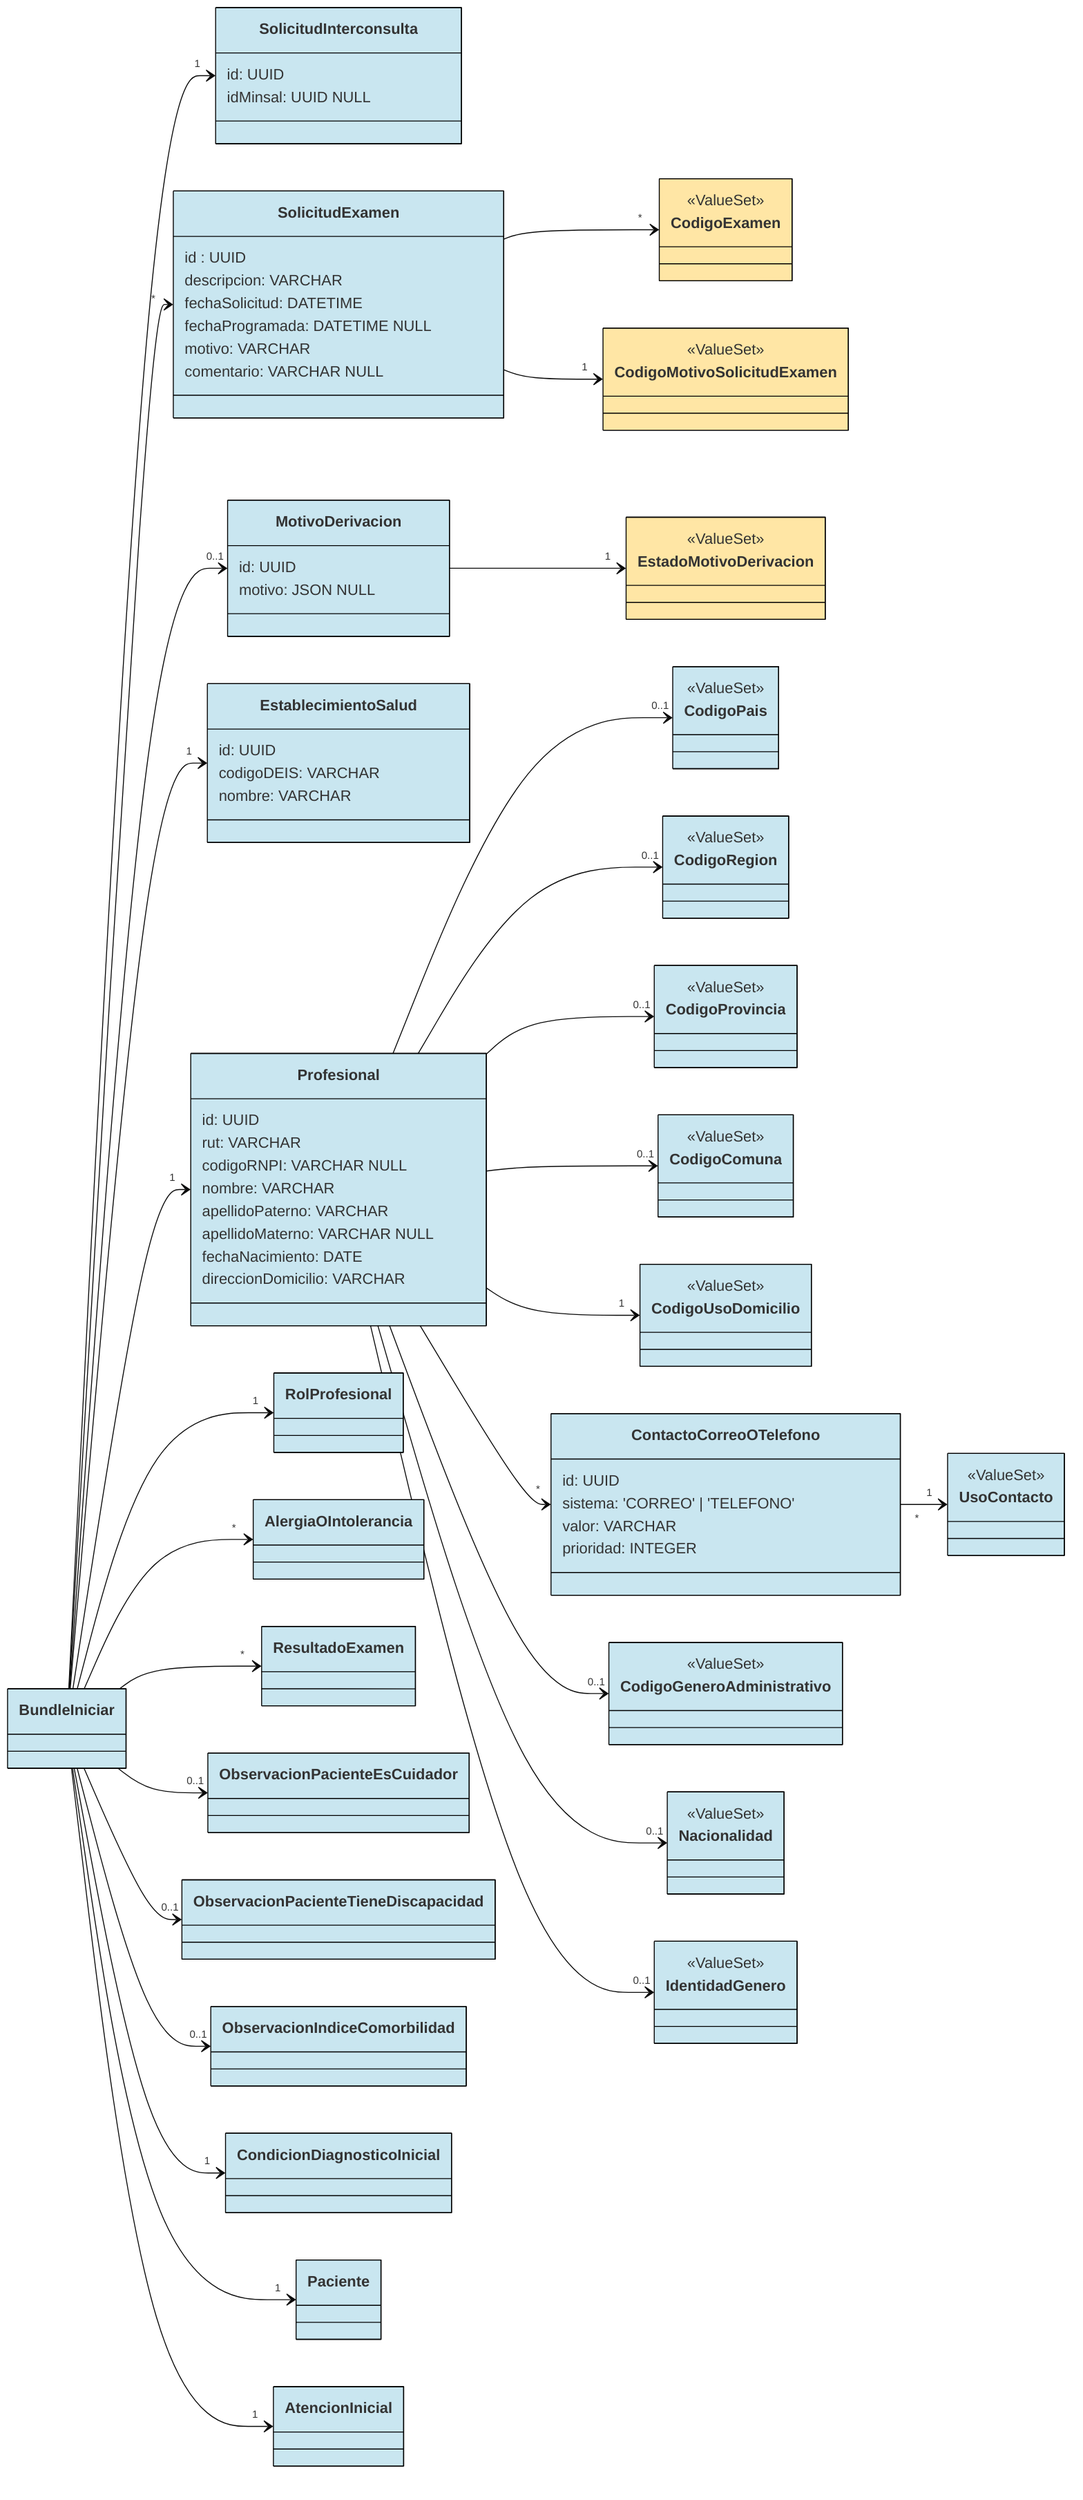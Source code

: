 ---
config:
  theme: base
  themeVariables:
    primaryBorderColor: "#000000"
    primaryColor: "#C9E6F0"
---

classDiagram
direction LR


class BundleIniciar { }

class SolicitudInterconsulta {
  id: UUID
  idMinsal: UUID NULL
  
}

%% --------------------------------------------------------------------------------------------------------

class SolicitudExamen {
  id : UUID

  %% Texto libre obligatorio para describir los exámenes solicitados.
  descripcion: VARCHAR

  %% Fecha en que se emite la solicitud.
  fechaSolicitud: DATETIME

  %% Fecha en la que ocurrirá el examen.
  fechaProgramada: DATETIME NULL

  %% Texto libre obligatorio para indicar el motivo de la solicitud.
  motivo: VARCHAR
  
  %% Comentario opcional. Admite formato MARKDOWN.
  comentario: VARCHAR NULL
}

class CodigoExamen {
  <<ValueSet>>
}

class CodigoMotivoSolicitudExamen {
  <<ValueSet>>
}
SolicitudExamen --> "1" CodigoMotivoSolicitudExamen
SolicitudExamen --> "*" CodigoExamen

link CodigoMotivoSolicitudExamen "https://hl7.org/fhir/R4/valueset-procedure-reason.html"
link CodigoExamen "https://build.fhir.org/ig/Minsal-CL/SIGTEv2-IG/ValueSet-CodigoExamen.html"
style CodigoMotivoSolicitudExamen fill:#FFE6A5
style CodigoExamen fill:#FFE6A5

%% --------------------------------------------------------------------------------------------------------

class MotivoDerivacion {
  id: UUID

  %% El motivo de derivación de la solicitud de interconsulta.
  motivo: JSON NULL
}

class EstadoMotivoDerivacion {
  <<ValueSet>>
}

MotivoDerivacion --> "1" EstadoMotivoDerivacion
link EstadoMotivoDerivacion "https://hl7.org/fhir/R4/valueset-questionnaire-answers-status.html"
style EstadoMotivoDerivacion fill:#FFE6A5




%% --------------------------------------------------------------------------------------------------------


class EstablecimientoSalud {
  id: UUID
  codigoDEIS: VARCHAR
  nombre: VARCHAR
}

%% --------------------------------------------------------------------------------------------------------


class Profesional {
  id: UUID
  rut: VARCHAR
  %% Codigo identificador en Registro Nacional de Prestadores Individuales, opcional.
  codigoRNPI: VARCHAR NULL

  nombre: VARCHAR
  apellidoPaterno: VARCHAR
  apellidoMaterno: VARCHAR NULL

  fechaNacimiento: DATE

  direccionDomicilio: VARCHAR

}

class CodigoPais { <<ValueSet>> }
link CodigoPais "https://hl7chile.cl/fhir/ig/clcore/1.9.2/ValueSet-CodPais.html"

class CodigoRegion { <<ValueSet>> }
link CodigoRegion "https://hl7chile.cl/fhir/ig/clcore/1.9.2/ValueSet-VSCodigosRegionesCL.html"

class CodigoProvincia { <<ValueSet>> }
link CodigoProvincia "https://hl7chile.cl/fhir/ig/clcore/1.9.2/ValueSet-VSCodigosProvinciasCL.html"

class CodigoComuna { <<ValueSet>> }
link CodigoComuna "https://hl7chile.cl/fhir/ig/clcore/1.9.2/ValueSet-VSCodigosComunaCL.html"

class CodigoUsoDomicilio { <<ValueSet>> }
link CodigoUsoDomicilio "http://hl7.org/fhir/R4/valueset-address-use.html"

class ContactoCorreoOTelefono {
  id: UUID
  sistema: 'CORREO' | 'TELEFONO'
  valor: VARCHAR
  prioridad: INTEGER
}

class UsoContacto { <<ValueSet>> }
link UsoContacto "https://hl7.org/fhir/R4/valueset-contact-point-use.html"

class CodigoGeneroAdministrativo { <<ValueSet>> }
link CodigoGeneroAdministrativo "https://hl7.org/fhir/R4/valueset-administrative-gender.html"

class CodigoGeneroAdministrativo { <<ValueSet>> }
link CodigoGeneroAdministrativo "https://hl7.org/fhir/R4/valueset-administrative-gender.html"

class Nacionalidad { <<ValueSet>> }
link Nacionalidad "https://hl7chile.cl/fhir/ig/clcore/1.9.2/ValueSet-CodPais.html"

class IdentidadGenero { <<ValueSet>> }
link IdentidadGenero "https://hl7chile.cl/fhir/ig/clcore/1.9.2/ValueSet-VSIdentidaddeGenero.html"

Profesional --> "0..1" Nacionalidad
Profesional --> "0..1" IdentidadGenero
Profesional --> "*" ContactoCorreoOTelefono
Profesional --> "0..1" CodigoGeneroAdministrativo
Profesional --> "1" CodigoUsoDomicilio

Profesional --> "0..1" CodigoPais
Profesional --> "0..1" CodigoRegion
Profesional --> "0..1" CodigoProvincia
Profesional --> "0..1" CodigoComuna
ContactoCorreoOTelefono "*" --> "1" UsoContacto




%% --------------------------------------------------------------------------------------------------------

class RolProfesional { }

class AlergiaOIntolerancia { }

class ResultadoExamen { }

class ObservacionPacienteEsCuidador { }

class ObservacionPacienteTieneDiscapacidad { }

class ObservacionIndiceComorbilidad { }

class CondicionDiagnosticoInicial { }

class Paciente { }

class AtencionInicial { }

%% SolicitudInterconsulta "1" <-- "1" BundleIniciar
%% SolicitudExamen "*" <-- "1" BundleIniciar
%% MotivoDerivacion "0..1" <-- "1" BundleIniciar
%% EstablecimientoSalud "1" <-- "1" BundleIniciar
%% Profesional "1" <-- "1" BundleIniciar
%% RolProfesional "1" <-- "1" BundleIniciar
%% AlergiaOIntolerancia "*" <-- "1" BundleIniciar
%% ResultadoExamen "*" <-- "1" BundleIniciar
BundleIniciar --> "*" SolicitudExamen
BundleIniciar --> "0..1" MotivoDerivacion
BundleIniciar --> "1" EstablecimientoSalud
BundleIniciar --> "1" Profesional
BundleIniciar --> "1" RolProfesional
BundleIniciar --> "*" AlergiaOIntolerancia
BundleIniciar --> "*" ResultadoExamen


BundleIniciar --> "0..1" ObservacionPacienteEsCuidador
BundleIniciar --> "0..1" ObservacionPacienteTieneDiscapacidad
BundleIniciar --> "0..1" ObservacionIndiceComorbilidad
BundleIniciar --> "1" CondicionDiagnosticoInicial
BundleIniciar --> "1" Paciente
BundleIniciar --> "1" AtencionInicial
BundleIniciar --> "1" SolicitudInterconsulta